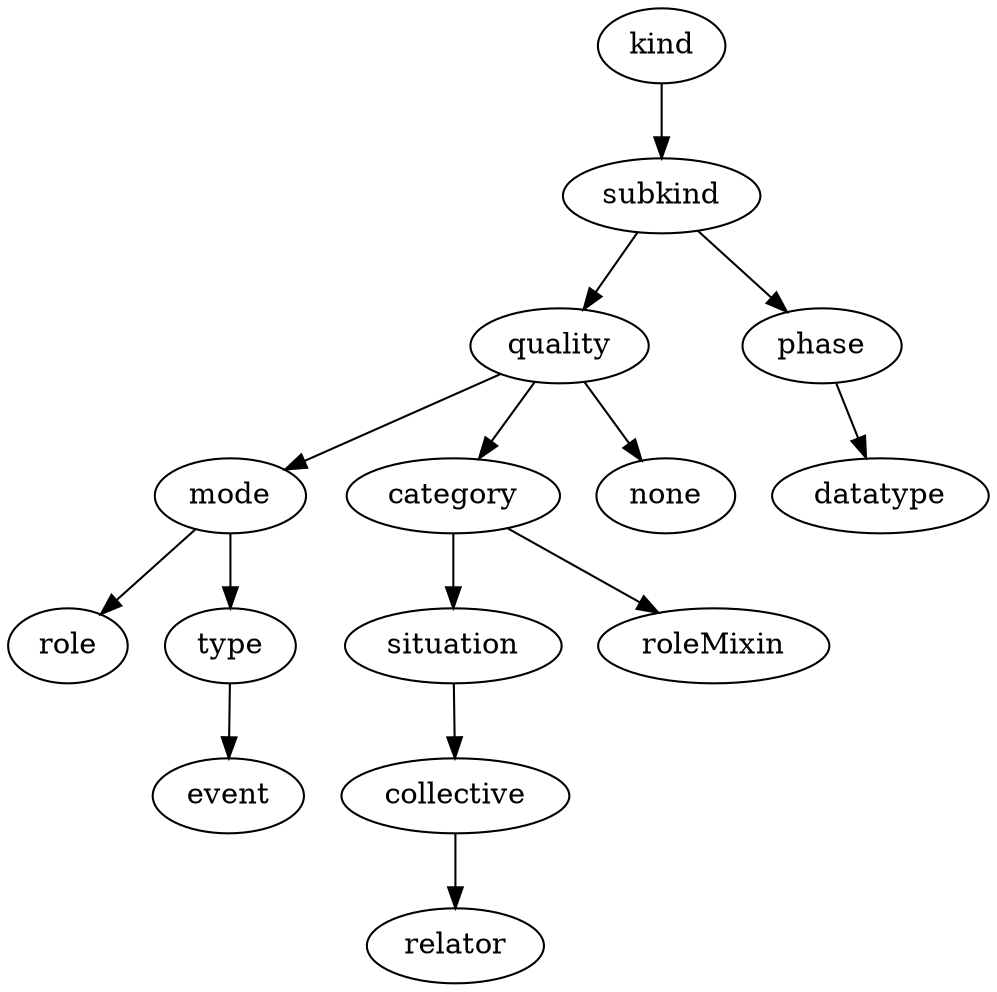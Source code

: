 strict digraph  {
kind;
subkind;
quality;
phase;
mode;
category;
none;
role;
type;
situation;
roleMixin;
event;
collective;
relator;
datatype;
kind -> subkind;
subkind -> quality;
subkind -> phase;
quality -> mode;
quality -> category;
quality -> none;
phase -> datatype;
mode -> role;
mode -> type;
category -> situation;
category -> roleMixin;
type -> event;
situation -> collective;
collective -> relator;
}
